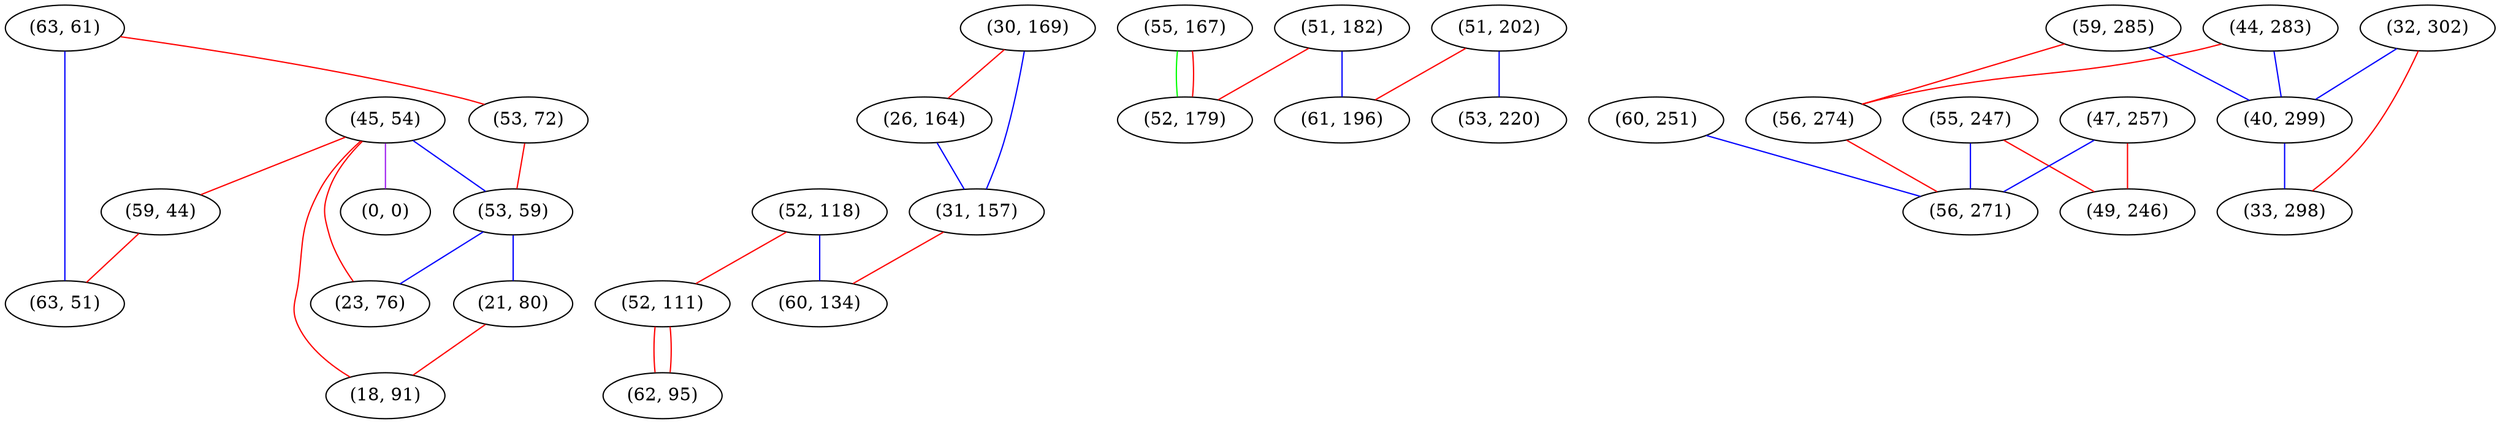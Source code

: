 graph "" {
"(45, 54)";
"(63, 61)";
"(52, 118)";
"(30, 169)";
"(53, 72)";
"(0, 0)";
"(51, 182)";
"(51, 202)";
"(55, 167)";
"(44, 283)";
"(53, 59)";
"(59, 44)";
"(55, 247)";
"(52, 179)";
"(47, 257)";
"(26, 164)";
"(60, 251)";
"(32, 302)";
"(52, 111)";
"(59, 285)";
"(31, 157)";
"(56, 274)";
"(63, 51)";
"(40, 299)";
"(49, 246)";
"(21, 80)";
"(23, 76)";
"(60, 134)";
"(53, 220)";
"(18, 91)";
"(56, 271)";
"(62, 95)";
"(33, 298)";
"(61, 196)";
"(45, 54)" -- "(23, 76)"  [color=red, key=0, weight=1];
"(45, 54)" -- "(59, 44)"  [color=red, key=0, weight=1];
"(45, 54)" -- "(0, 0)"  [color=purple, key=0, weight=4];
"(45, 54)" -- "(18, 91)"  [color=red, key=0, weight=1];
"(45, 54)" -- "(53, 59)"  [color=blue, key=0, weight=3];
"(63, 61)" -- "(63, 51)"  [color=blue, key=0, weight=3];
"(63, 61)" -- "(53, 72)"  [color=red, key=0, weight=1];
"(52, 118)" -- "(52, 111)"  [color=red, key=0, weight=1];
"(52, 118)" -- "(60, 134)"  [color=blue, key=0, weight=3];
"(30, 169)" -- "(31, 157)"  [color=blue, key=0, weight=3];
"(30, 169)" -- "(26, 164)"  [color=red, key=0, weight=1];
"(53, 72)" -- "(53, 59)"  [color=red, key=0, weight=1];
"(51, 182)" -- "(61, 196)"  [color=blue, key=0, weight=3];
"(51, 182)" -- "(52, 179)"  [color=red, key=0, weight=1];
"(51, 202)" -- "(61, 196)"  [color=red, key=0, weight=1];
"(51, 202)" -- "(53, 220)"  [color=blue, key=0, weight=3];
"(55, 167)" -- "(52, 179)"  [color=green, key=0, weight=2];
"(55, 167)" -- "(52, 179)"  [color=red, key=1, weight=1];
"(44, 283)" -- "(40, 299)"  [color=blue, key=0, weight=3];
"(44, 283)" -- "(56, 274)"  [color=red, key=0, weight=1];
"(53, 59)" -- "(23, 76)"  [color=blue, key=0, weight=3];
"(53, 59)" -- "(21, 80)"  [color=blue, key=0, weight=3];
"(59, 44)" -- "(63, 51)"  [color=red, key=0, weight=1];
"(55, 247)" -- "(49, 246)"  [color=red, key=0, weight=1];
"(55, 247)" -- "(56, 271)"  [color=blue, key=0, weight=3];
"(47, 257)" -- "(49, 246)"  [color=red, key=0, weight=1];
"(47, 257)" -- "(56, 271)"  [color=blue, key=0, weight=3];
"(26, 164)" -- "(31, 157)"  [color=blue, key=0, weight=3];
"(60, 251)" -- "(56, 271)"  [color=blue, key=0, weight=3];
"(32, 302)" -- "(33, 298)"  [color=red, key=0, weight=1];
"(32, 302)" -- "(40, 299)"  [color=blue, key=0, weight=3];
"(52, 111)" -- "(62, 95)"  [color=red, key=0, weight=1];
"(52, 111)" -- "(62, 95)"  [color=red, key=1, weight=1];
"(59, 285)" -- "(40, 299)"  [color=blue, key=0, weight=3];
"(59, 285)" -- "(56, 274)"  [color=red, key=0, weight=1];
"(31, 157)" -- "(60, 134)"  [color=red, key=0, weight=1];
"(56, 274)" -- "(56, 271)"  [color=red, key=0, weight=1];
"(40, 299)" -- "(33, 298)"  [color=blue, key=0, weight=3];
"(21, 80)" -- "(18, 91)"  [color=red, key=0, weight=1];
}
